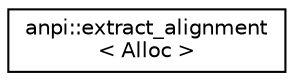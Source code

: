 digraph "Representación gráfica de la clase"
{
  edge [fontname="Helvetica",fontsize="10",labelfontname="Helvetica",labelfontsize="10"];
  node [fontname="Helvetica",fontsize="10",shape=record];
  rankdir="LR";
  Node0 [label="anpi::extract_alignment\l\< Alloc \>",height=0.2,width=0.4,color="black", fillcolor="white", style="filled",URL="$d1/da2/structanpi_1_1extract__alignment.html"];
}
